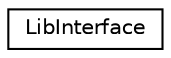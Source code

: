 digraph "Graphical Class Hierarchy"
{
  edge [fontname="Helvetica",fontsize="10",labelfontname="Helvetica",labelfontsize="10"];
  node [fontname="Helvetica",fontsize="10",shape=record];
  rankdir="LR";
  Node1 [label="LibInterface",height=0.2,width=0.4,color="black", fillcolor="white", style="filled",URL="$class_lib_interface.html",tooltip="Klasa modeluje interfejs wtyczki. "];
}

